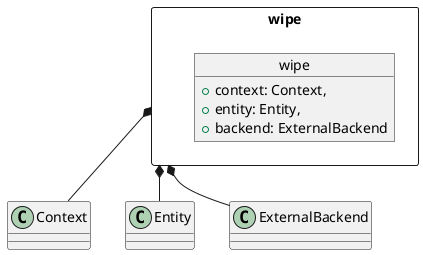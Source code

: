 @startuml
package wipe <<Rectangle>> {

    object wipe {
        +context: Context,
        +entity: Entity,
        +backend: ExternalBackend
    }
}

wipe *-- Context
wipe *-- Entity
wipe *-- ExternalBackend

@enduml
